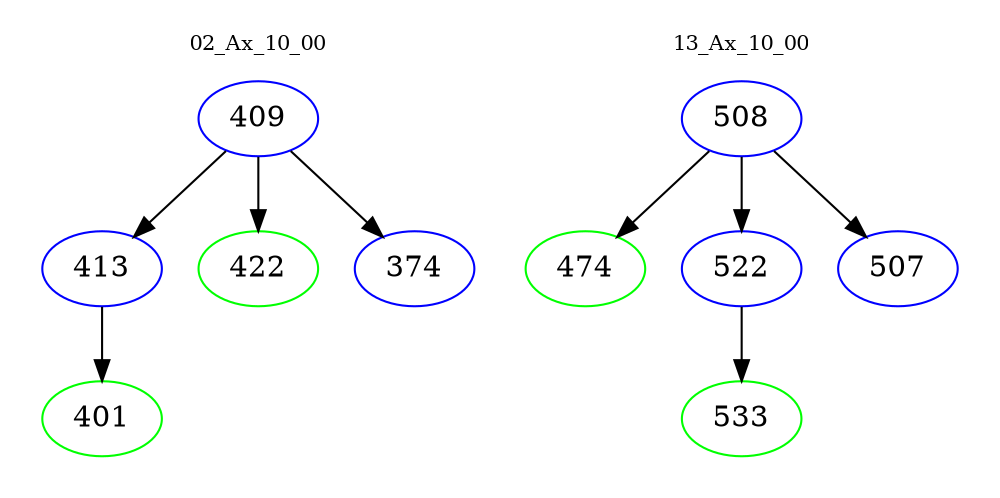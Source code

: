 digraph{
subgraph cluster_0 {
color = white
label = "02_Ax_10_00";
fontsize=10;
T0_409 [label="409", color="blue"]
T0_409 -> T0_413 [color="black"]
T0_413 [label="413", color="blue"]
T0_413 -> T0_401 [color="black"]
T0_401 [label="401", color="green"]
T0_409 -> T0_422 [color="black"]
T0_422 [label="422", color="green"]
T0_409 -> T0_374 [color="black"]
T0_374 [label="374", color="blue"]
}
subgraph cluster_1 {
color = white
label = "13_Ax_10_00";
fontsize=10;
T1_508 [label="508", color="blue"]
T1_508 -> T1_474 [color="black"]
T1_474 [label="474", color="green"]
T1_508 -> T1_522 [color="black"]
T1_522 [label="522", color="blue"]
T1_522 -> T1_533 [color="black"]
T1_533 [label="533", color="green"]
T1_508 -> T1_507 [color="black"]
T1_507 [label="507", color="blue"]
}
}
